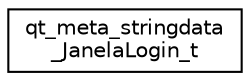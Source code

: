 digraph "Graphical Class Hierarchy"
{
 // LATEX_PDF_SIZE
  edge [fontname="Helvetica",fontsize="10",labelfontname="Helvetica",labelfontsize="10"];
  node [fontname="Helvetica",fontsize="10",shape=record];
  rankdir="LR";
  Node0 [label="qt_meta_stringdata\l_JanelaLogin_t",height=0.2,width=0.4,color="black", fillcolor="white", style="filled",URL="$structqt__meta__stringdata___janela_login__t.html",tooltip=" "];
}
